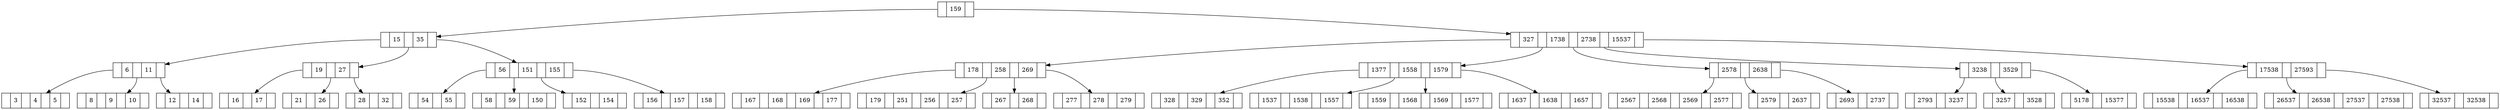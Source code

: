digraph g { 
 node [shape=record];
 Nodo366712642[label="<P0>|159|<P1>"];
Nodo1829164700[label="<P0>|15|<P1>|35|<P2>"];
Nodo2018699554[label="<P0>|6|<P1>|11|<P2>"];
Nodo1311053135[label="<P0>|3|<P1>|4|<P2>|5|<P3>"];
Nodo2018699554:P0 -> Nodo1311053135;
Nodo118352462[label="<P0>|8|<P1>|9|<P2>|10|<P3>"];
Nodo2018699554:P1 -> Nodo118352462;
Nodo1550089733[label="<P0>|12|<P1>|14|<P2>"];
Nodo2018699554:P2 -> Nodo1550089733;
Nodo1829164700:P0 -> Nodo2018699554;
Nodo865113938[label="<P0>|19|<P1>|27|<P2>"];
Nodo1442407170[label="<P0>|16|<P1>|17|<P2>"];
Nodo865113938:P0 -> Nodo1442407170;
Nodo1028566121[label="<P0>|21|<P1>|26|<P2>"];
Nodo865113938:P1 -> Nodo1028566121;
Nodo1118140819[label="<P0>|28|<P1>|32|<P2>"];
Nodo865113938:P2 -> Nodo1118140819;
Nodo1829164700:P1 -> Nodo865113938;
Nodo1975012498[label="<P0>|56|<P1>|151|<P2>|155|<P3>"];
Nodo1808253012[label="<P0>|54|<P1>|55|<P2>"];
Nodo1975012498:P0 -> Nodo1808253012;
Nodo589431969[label="<P0>|58|<P1>|59|<P2>|150|<P3>"];
Nodo1975012498:P1 -> Nodo589431969;
Nodo1252169911[label="<P0>|152|<P1>|154|<P2>"];
Nodo1975012498:P2 -> Nodo1252169911;
Nodo2101973421[label="<P0>|156|<P1>|157|<P2>|158|<P3>"];
Nodo1975012498:P3 -> Nodo2101973421;
Nodo1829164700:P2 -> Nodo1975012498;
Nodo366712642:P0 -> Nodo1829164700;
Nodo685325104[label="<P0>|327|<P1>|1738|<P2>|2738|<P3>|15537|<P4>"];
Nodo460141958[label="<P0>|178|<P1>|258|<P2>|269|<P3>"];
Nodo1163157884[label="<P0>|167|<P1>|168|<P2>|169|<P3>|177|<P4>"];
Nodo460141958:P0 -> Nodo1163157884;
Nodo1956725890[label="<P0>|179|<P1>|251|<P2>|256|<P3>|257|<P4>"];
Nodo460141958:P1 -> Nodo1956725890;
Nodo356573597[label="<P0>|267|<P1>|268|<P2>"];
Nodo460141958:P2 -> Nodo356573597;
Nodo1735600054[label="<P0>|277|<P1>|278|<P2>|279|<P3>"];
Nodo460141958:P3 -> Nodo1735600054;
Nodo685325104:P0 -> Nodo460141958;
Nodo21685669[label="<P0>|1377|<P1>|1558|<P2>|1579|<P3>"];
Nodo2133927002[label="<P0>|328|<P1>|329|<P2>|352|<P3>"];
Nodo21685669:P0 -> Nodo2133927002;
Nodo1836019240[label="<P0>|1537|<P1>|1538|<P2>|1557|<P3>"];
Nodo21685669:P1 -> Nodo1836019240;
Nodo325040804[label="<P0>|1559|<P1>|1568|<P2>|1569|<P3>|1577|<P4>"];
Nodo21685669:P2 -> Nodo325040804;
Nodo1173230247[label="<P0>|1637|<P1>|1638|<P2>|1657|<P3>"];
Nodo21685669:P3 -> Nodo1173230247;
Nodo685325104:P1 -> Nodo21685669;
Nodo856419764[label="<P0>|2578|<P1>|2638|<P2>"];
Nodo621009875[label="<P0>|2567|<P1>|2568|<P2>|2569|<P3>|2577|<P4>"];
Nodo856419764:P0 -> Nodo621009875;
Nodo1265094477[label="<P0>|2579|<P1>|2637|<P2>"];
Nodo856419764:P1 -> Nodo1265094477;
Nodo2125039532[label="<P0>|2693|<P1>|2737|<P2>"];
Nodo856419764:P2 -> Nodo2125039532;
Nodo685325104:P2 -> Nodo856419764;
Nodo312714112[label="<P0>|3238|<P1>|3529|<P2>"];
Nodo692404036[label="<P0>|2793|<P1>|3237|<P2>"];
Nodo312714112:P0 -> Nodo692404036;
Nodo1554874502[label="<P0>|3257|<P1>|3528|<P2>"];
Nodo312714112:P1 -> Nodo1554874502;
Nodo1846274136[label="<P0>|5178|<P1>|15377|<P2>"];
Nodo312714112:P2 -> Nodo1846274136;
Nodo685325104:P3 -> Nodo312714112;
Nodo1639705018[label="<P0>|17538|<P1>|27593|<P2>"];
Nodo1627674070[label="<P0>|15538|<P1>|16537|<P2>|16538|<P3>"];
Nodo1639705018:P0 -> Nodo1627674070;
Nodo1360875712[label="<P0>|26537|<P1>|26538|<P2>|27537|<P3>|27538|<P4>"];
Nodo1639705018:P1 -> Nodo1360875712;
Nodo1625635731[label="<P0>|32537|<P1>|32538|<P2>"];
Nodo1639705018:P2 -> Nodo1625635731;
Nodo685325104:P4 -> Nodo1639705018;
Nodo366712642:P1 -> Nodo685325104;
}